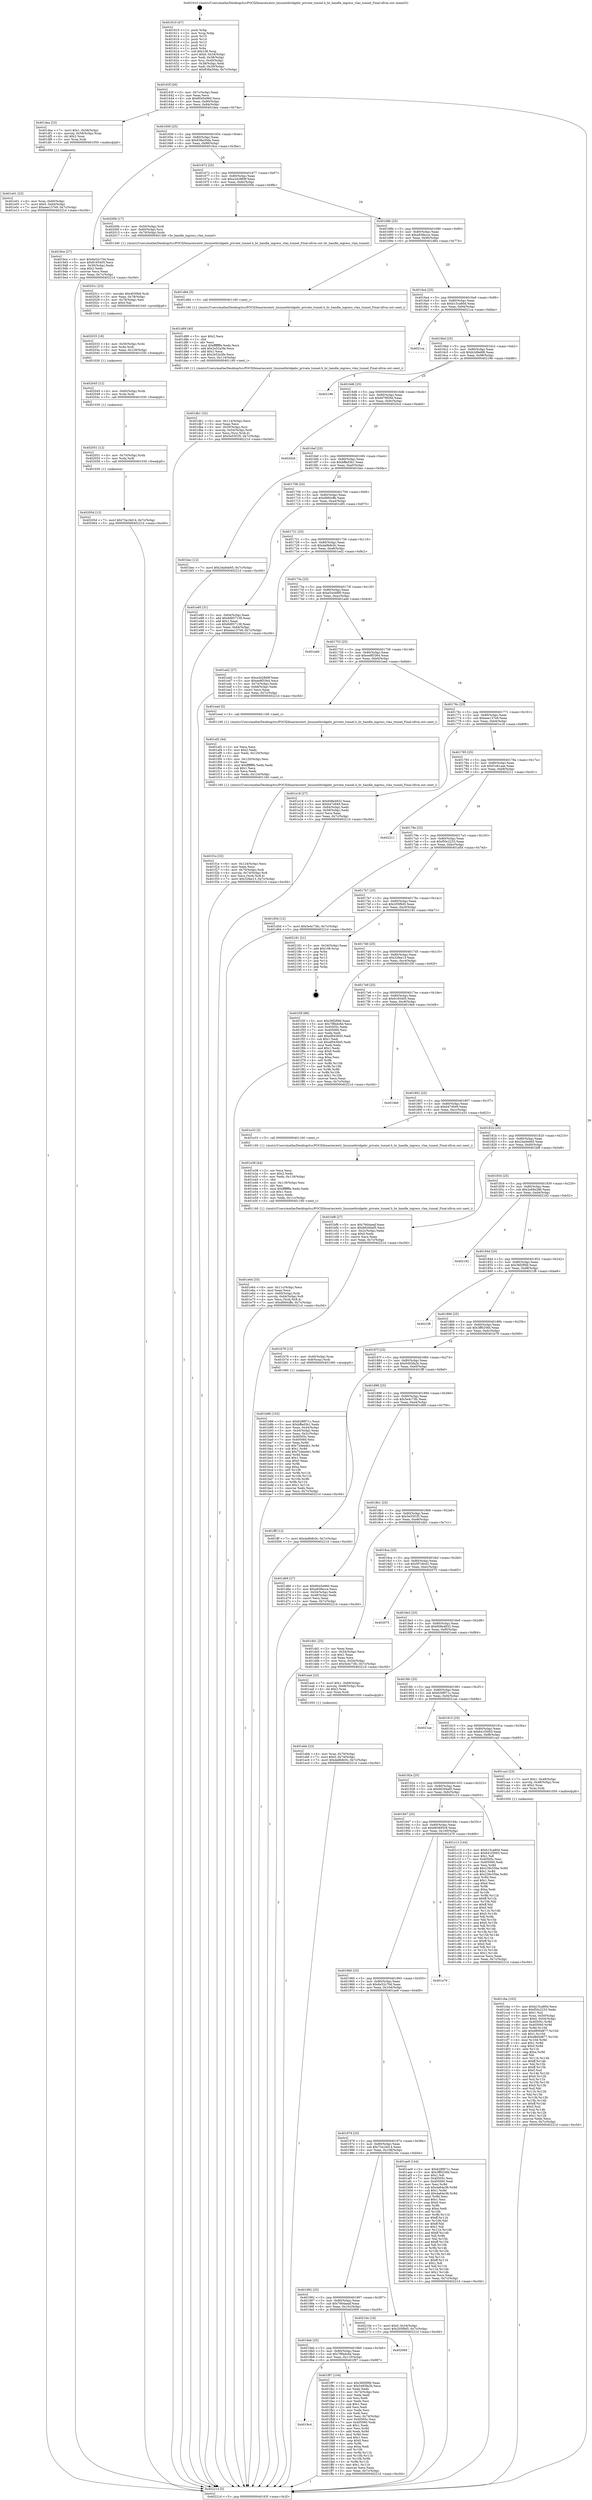 digraph "0x401610" {
  label = "0x401610 (/mnt/c/Users/mathe/Desktop/tcc/POCII/binaries/extr_linuxnetbridgebr_private_tunnel.h_br_handle_ingress_vlan_tunnel_Final-ollvm.out::main(0))"
  labelloc = "t"
  node[shape=record]

  Entry [label="",width=0.3,height=0.3,shape=circle,fillcolor=black,style=filled]
  "0x40163f" [label="{
     0x40163f [26]\l
     | [instrs]\l
     &nbsp;&nbsp;0x40163f \<+3\>: mov -0x7c(%rbp),%eax\l
     &nbsp;&nbsp;0x401642 \<+2\>: mov %eax,%ecx\l
     &nbsp;&nbsp;0x401644 \<+6\>: sub $0x8045e960,%ecx\l
     &nbsp;&nbsp;0x40164a \<+3\>: mov %eax,-0x80(%rbp)\l
     &nbsp;&nbsp;0x40164d \<+6\>: mov %ecx,-0x84(%rbp)\l
     &nbsp;&nbsp;0x401653 \<+6\>: je 0000000000401dea \<main+0x7da\>\l
  }"]
  "0x401dea" [label="{
     0x401dea [23]\l
     | [instrs]\l
     &nbsp;&nbsp;0x401dea \<+7\>: movl $0x1,-0x58(%rbp)\l
     &nbsp;&nbsp;0x401df1 \<+4\>: movslq -0x58(%rbp),%rax\l
     &nbsp;&nbsp;0x401df5 \<+4\>: shl $0x2,%rax\l
     &nbsp;&nbsp;0x401df9 \<+3\>: mov %rax,%rdi\l
     &nbsp;&nbsp;0x401dfc \<+5\>: call 0000000000401050 \<malloc@plt\>\l
     | [calls]\l
     &nbsp;&nbsp;0x401050 \{1\} (unknown)\l
  }"]
  "0x401659" [label="{
     0x401659 [25]\l
     | [instrs]\l
     &nbsp;&nbsp;0x401659 \<+5\>: jmp 000000000040165e \<main+0x4e\>\l
     &nbsp;&nbsp;0x40165e \<+3\>: mov -0x80(%rbp),%eax\l
     &nbsp;&nbsp;0x401661 \<+5\>: sub $0x838a30da,%eax\l
     &nbsp;&nbsp;0x401666 \<+6\>: mov %eax,-0x88(%rbp)\l
     &nbsp;&nbsp;0x40166c \<+6\>: je 00000000004019ce \<main+0x3be\>\l
  }"]
  Exit [label="",width=0.3,height=0.3,shape=circle,fillcolor=black,style=filled,peripheries=2]
  "0x4019ce" [label="{
     0x4019ce [27]\l
     | [instrs]\l
     &nbsp;&nbsp;0x4019ce \<+5\>: mov $0x6e52c70d,%eax\l
     &nbsp;&nbsp;0x4019d3 \<+5\>: mov $0x9165405,%ecx\l
     &nbsp;&nbsp;0x4019d8 \<+3\>: mov -0x30(%rbp),%edx\l
     &nbsp;&nbsp;0x4019db \<+3\>: cmp $0x2,%edx\l
     &nbsp;&nbsp;0x4019de \<+3\>: cmovne %ecx,%eax\l
     &nbsp;&nbsp;0x4019e1 \<+3\>: mov %eax,-0x7c(%rbp)\l
     &nbsp;&nbsp;0x4019e4 \<+5\>: jmp 000000000040221d \<main+0xc0d\>\l
  }"]
  "0x401672" [label="{
     0x401672 [25]\l
     | [instrs]\l
     &nbsp;&nbsp;0x401672 \<+5\>: jmp 0000000000401677 \<main+0x67\>\l
     &nbsp;&nbsp;0x401677 \<+3\>: mov -0x80(%rbp),%eax\l
     &nbsp;&nbsp;0x40167a \<+5\>: sub $0xa342869f,%eax\l
     &nbsp;&nbsp;0x40167f \<+6\>: mov %eax,-0x8c(%rbp)\l
     &nbsp;&nbsp;0x401685 \<+6\>: je 000000000040200b \<main+0x9fb\>\l
  }"]
  "0x40221d" [label="{
     0x40221d [5]\l
     | [instrs]\l
     &nbsp;&nbsp;0x40221d \<+5\>: jmp 000000000040163f \<main+0x2f\>\l
  }"]
  "0x401610" [label="{
     0x401610 [47]\l
     | [instrs]\l
     &nbsp;&nbsp;0x401610 \<+1\>: push %rbp\l
     &nbsp;&nbsp;0x401611 \<+3\>: mov %rsp,%rbp\l
     &nbsp;&nbsp;0x401614 \<+2\>: push %r15\l
     &nbsp;&nbsp;0x401616 \<+2\>: push %r14\l
     &nbsp;&nbsp;0x401618 \<+2\>: push %r13\l
     &nbsp;&nbsp;0x40161a \<+2\>: push %r12\l
     &nbsp;&nbsp;0x40161c \<+1\>: push %rbx\l
     &nbsp;&nbsp;0x40161d \<+7\>: sub $0x108,%rsp\l
     &nbsp;&nbsp;0x401624 \<+7\>: movl $0x0,-0x34(%rbp)\l
     &nbsp;&nbsp;0x40162b \<+3\>: mov %edi,-0x38(%rbp)\l
     &nbsp;&nbsp;0x40162e \<+4\>: mov %rsi,-0x40(%rbp)\l
     &nbsp;&nbsp;0x401632 \<+3\>: mov -0x38(%rbp),%edi\l
     &nbsp;&nbsp;0x401635 \<+3\>: mov %edi,-0x30(%rbp)\l
     &nbsp;&nbsp;0x401638 \<+7\>: movl $0x838a30da,-0x7c(%rbp)\l
  }"]
  "0x40205d" [label="{
     0x40205d [12]\l
     | [instrs]\l
     &nbsp;&nbsp;0x40205d \<+7\>: movl $0x73a16d14,-0x7c(%rbp)\l
     &nbsp;&nbsp;0x402064 \<+5\>: jmp 000000000040221d \<main+0xc0d\>\l
  }"]
  "0x40200b" [label="{
     0x40200b [17]\l
     | [instrs]\l
     &nbsp;&nbsp;0x40200b \<+4\>: mov -0x50(%rbp),%rdi\l
     &nbsp;&nbsp;0x40200f \<+4\>: mov -0x60(%rbp),%rsi\l
     &nbsp;&nbsp;0x402013 \<+4\>: mov -0x70(%rbp),%rdx\l
     &nbsp;&nbsp;0x402017 \<+5\>: call 00000000004013d0 \<br_handle_ingress_vlan_tunnel\>\l
     | [calls]\l
     &nbsp;&nbsp;0x4013d0 \{1\} (/mnt/c/Users/mathe/Desktop/tcc/POCII/binaries/extr_linuxnetbridgebr_private_tunnel.h_br_handle_ingress_vlan_tunnel_Final-ollvm.out::br_handle_ingress_vlan_tunnel)\l
  }"]
  "0x40168b" [label="{
     0x40168b [25]\l
     | [instrs]\l
     &nbsp;&nbsp;0x40168b \<+5\>: jmp 0000000000401690 \<main+0x80\>\l
     &nbsp;&nbsp;0x401690 \<+3\>: mov -0x80(%rbp),%eax\l
     &nbsp;&nbsp;0x401693 \<+5\>: sub $0xa938ecce,%eax\l
     &nbsp;&nbsp;0x401698 \<+6\>: mov %eax,-0x90(%rbp)\l
     &nbsp;&nbsp;0x40169e \<+6\>: je 0000000000401d84 \<main+0x774\>\l
  }"]
  "0x402051" [label="{
     0x402051 [12]\l
     | [instrs]\l
     &nbsp;&nbsp;0x402051 \<+4\>: mov -0x70(%rbp),%rdx\l
     &nbsp;&nbsp;0x402055 \<+3\>: mov %rdx,%rdi\l
     &nbsp;&nbsp;0x402058 \<+5\>: call 0000000000401030 \<free@plt\>\l
     | [calls]\l
     &nbsp;&nbsp;0x401030 \{1\} (unknown)\l
  }"]
  "0x401d84" [label="{
     0x401d84 [5]\l
     | [instrs]\l
     &nbsp;&nbsp;0x401d84 \<+5\>: call 0000000000401160 \<next_i\>\l
     | [calls]\l
     &nbsp;&nbsp;0x401160 \{1\} (/mnt/c/Users/mathe/Desktop/tcc/POCII/binaries/extr_linuxnetbridgebr_private_tunnel.h_br_handle_ingress_vlan_tunnel_Final-ollvm.out::next_i)\l
  }"]
  "0x4016a4" [label="{
     0x4016a4 [25]\l
     | [instrs]\l
     &nbsp;&nbsp;0x4016a4 \<+5\>: jmp 00000000004016a9 \<main+0x99\>\l
     &nbsp;&nbsp;0x4016a9 \<+3\>: mov -0x80(%rbp),%eax\l
     &nbsp;&nbsp;0x4016ac \<+5\>: sub $0xb15ca80d,%eax\l
     &nbsp;&nbsp;0x4016b1 \<+6\>: mov %eax,-0x94(%rbp)\l
     &nbsp;&nbsp;0x4016b7 \<+6\>: je 00000000004021ca \<main+0xbba\>\l
  }"]
  "0x402045" [label="{
     0x402045 [12]\l
     | [instrs]\l
     &nbsp;&nbsp;0x402045 \<+4\>: mov -0x60(%rbp),%rdx\l
     &nbsp;&nbsp;0x402049 \<+3\>: mov %rdx,%rdi\l
     &nbsp;&nbsp;0x40204c \<+5\>: call 0000000000401030 \<free@plt\>\l
     | [calls]\l
     &nbsp;&nbsp;0x401030 \{1\} (unknown)\l
  }"]
  "0x4021ca" [label="{
     0x4021ca\l
  }", style=dashed]
  "0x4016bd" [label="{
     0x4016bd [25]\l
     | [instrs]\l
     &nbsp;&nbsp;0x4016bd \<+5\>: jmp 00000000004016c2 \<main+0xb2\>\l
     &nbsp;&nbsp;0x4016c2 \<+3\>: mov -0x80(%rbp),%eax\l
     &nbsp;&nbsp;0x4016c5 \<+5\>: sub $0xb2d9e6f6,%eax\l
     &nbsp;&nbsp;0x4016ca \<+6\>: mov %eax,-0x98(%rbp)\l
     &nbsp;&nbsp;0x4016d0 \<+6\>: je 0000000000402196 \<main+0xb86\>\l
  }"]
  "0x402033" [label="{
     0x402033 [18]\l
     | [instrs]\l
     &nbsp;&nbsp;0x402033 \<+4\>: mov -0x50(%rbp),%rdx\l
     &nbsp;&nbsp;0x402037 \<+3\>: mov %rdx,%rdi\l
     &nbsp;&nbsp;0x40203a \<+6\>: mov %eax,-0x128(%rbp)\l
     &nbsp;&nbsp;0x402040 \<+5\>: call 0000000000401030 \<free@plt\>\l
     | [calls]\l
     &nbsp;&nbsp;0x401030 \{1\} (unknown)\l
  }"]
  "0x402196" [label="{
     0x402196\l
  }", style=dashed]
  "0x4016d6" [label="{
     0x4016d6 [25]\l
     | [instrs]\l
     &nbsp;&nbsp;0x4016d6 \<+5\>: jmp 00000000004016db \<main+0xcb\>\l
     &nbsp;&nbsp;0x4016db \<+3\>: mov -0x80(%rbp),%eax\l
     &nbsp;&nbsp;0x4016de \<+5\>: sub $0xbf79f29d,%eax\l
     &nbsp;&nbsp;0x4016e3 \<+6\>: mov %eax,-0x9c(%rbp)\l
     &nbsp;&nbsp;0x4016e9 \<+6\>: je 00000000004020cd \<main+0xabd\>\l
  }"]
  "0x40201c" [label="{
     0x40201c [23]\l
     | [instrs]\l
     &nbsp;&nbsp;0x40201c \<+10\>: movabs $0x4030b6,%rdi\l
     &nbsp;&nbsp;0x402026 \<+3\>: mov %eax,-0x78(%rbp)\l
     &nbsp;&nbsp;0x402029 \<+3\>: mov -0x78(%rbp),%esi\l
     &nbsp;&nbsp;0x40202c \<+2\>: mov $0x0,%al\l
     &nbsp;&nbsp;0x40202e \<+5\>: call 0000000000401040 \<printf@plt\>\l
     | [calls]\l
     &nbsp;&nbsp;0x401040 \{1\} (unknown)\l
  }"]
  "0x4020cd" [label="{
     0x4020cd\l
  }", style=dashed]
  "0x4016ef" [label="{
     0x4016ef [25]\l
     | [instrs]\l
     &nbsp;&nbsp;0x4016ef \<+5\>: jmp 00000000004016f4 \<main+0xe4\>\l
     &nbsp;&nbsp;0x4016f4 \<+3\>: mov -0x80(%rbp),%eax\l
     &nbsp;&nbsp;0x4016f7 \<+5\>: sub $0xbffed3b1,%eax\l
     &nbsp;&nbsp;0x4016fc \<+6\>: mov %eax,-0xa0(%rbp)\l
     &nbsp;&nbsp;0x401702 \<+6\>: je 0000000000401bec \<main+0x5dc\>\l
  }"]
  "0x4019c4" [label="{
     0x4019c4\l
  }", style=dashed]
  "0x401bec" [label="{
     0x401bec [12]\l
     | [instrs]\l
     &nbsp;&nbsp;0x401bec \<+7\>: movl $0x24a0eb65,-0x7c(%rbp)\l
     &nbsp;&nbsp;0x401bf3 \<+5\>: jmp 000000000040221d \<main+0xc0d\>\l
  }"]
  "0x401708" [label="{
     0x401708 [25]\l
     | [instrs]\l
     &nbsp;&nbsp;0x401708 \<+5\>: jmp 000000000040170d \<main+0xfd\>\l
     &nbsp;&nbsp;0x40170d \<+3\>: mov -0x80(%rbp),%eax\l
     &nbsp;&nbsp;0x401710 \<+5\>: sub $0xd660cffe,%eax\l
     &nbsp;&nbsp;0x401715 \<+6\>: mov %eax,-0xa4(%rbp)\l
     &nbsp;&nbsp;0x40171b \<+6\>: je 0000000000401e85 \<main+0x875\>\l
  }"]
  "0x401f97" [label="{
     0x401f97 [104]\l
     | [instrs]\l
     &nbsp;&nbsp;0x401f97 \<+5\>: mov $0x36f2f0fd,%eax\l
     &nbsp;&nbsp;0x401f9c \<+5\>: mov $0x5493fa2b,%ecx\l
     &nbsp;&nbsp;0x401fa1 \<+2\>: xor %edx,%edx\l
     &nbsp;&nbsp;0x401fa3 \<+3\>: mov -0x74(%rbp),%esi\l
     &nbsp;&nbsp;0x401fa6 \<+2\>: mov %edx,%edi\l
     &nbsp;&nbsp;0x401fa8 \<+2\>: sub %esi,%edi\l
     &nbsp;&nbsp;0x401faa \<+2\>: mov %edx,%esi\l
     &nbsp;&nbsp;0x401fac \<+3\>: sub $0x1,%esi\l
     &nbsp;&nbsp;0x401faf \<+2\>: add %esi,%edi\l
     &nbsp;&nbsp;0x401fb1 \<+2\>: mov %edx,%esi\l
     &nbsp;&nbsp;0x401fb3 \<+2\>: sub %edi,%esi\l
     &nbsp;&nbsp;0x401fb5 \<+3\>: mov %esi,-0x74(%rbp)\l
     &nbsp;&nbsp;0x401fb8 \<+7\>: mov 0x40505c,%esi\l
     &nbsp;&nbsp;0x401fbf \<+7\>: mov 0x405060,%edi\l
     &nbsp;&nbsp;0x401fc6 \<+3\>: sub $0x1,%edx\l
     &nbsp;&nbsp;0x401fc9 \<+3\>: mov %esi,%r8d\l
     &nbsp;&nbsp;0x401fcc \<+3\>: add %edx,%r8d\l
     &nbsp;&nbsp;0x401fcf \<+4\>: imul %r8d,%esi\l
     &nbsp;&nbsp;0x401fd3 \<+3\>: and $0x1,%esi\l
     &nbsp;&nbsp;0x401fd6 \<+3\>: cmp $0x0,%esi\l
     &nbsp;&nbsp;0x401fd9 \<+4\>: sete %r9b\l
     &nbsp;&nbsp;0x401fdd \<+3\>: cmp $0xa,%edi\l
     &nbsp;&nbsp;0x401fe0 \<+4\>: setl %r10b\l
     &nbsp;&nbsp;0x401fe4 \<+3\>: mov %r9b,%r11b\l
     &nbsp;&nbsp;0x401fe7 \<+3\>: and %r10b,%r11b\l
     &nbsp;&nbsp;0x401fea \<+3\>: xor %r10b,%r9b\l
     &nbsp;&nbsp;0x401fed \<+3\>: or %r9b,%r11b\l
     &nbsp;&nbsp;0x401ff0 \<+4\>: test $0x1,%r11b\l
     &nbsp;&nbsp;0x401ff4 \<+3\>: cmovne %ecx,%eax\l
     &nbsp;&nbsp;0x401ff7 \<+3\>: mov %eax,-0x7c(%rbp)\l
     &nbsp;&nbsp;0x401ffa \<+5\>: jmp 000000000040221d \<main+0xc0d\>\l
  }"]
  "0x401e85" [label="{
     0x401e85 [31]\l
     | [instrs]\l
     &nbsp;&nbsp;0x401e85 \<+3\>: mov -0x64(%rbp),%eax\l
     &nbsp;&nbsp;0x401e88 \<+5\>: add $0x9d957139,%eax\l
     &nbsp;&nbsp;0x401e8d \<+3\>: add $0x1,%eax\l
     &nbsp;&nbsp;0x401e90 \<+5\>: sub $0x9d957139,%eax\l
     &nbsp;&nbsp;0x401e95 \<+3\>: mov %eax,-0x64(%rbp)\l
     &nbsp;&nbsp;0x401e98 \<+7\>: movl $0xeee137e9,-0x7c(%rbp)\l
     &nbsp;&nbsp;0x401e9f \<+5\>: jmp 000000000040221d \<main+0xc0d\>\l
  }"]
  "0x401721" [label="{
     0x401721 [25]\l
     | [instrs]\l
     &nbsp;&nbsp;0x401721 \<+5\>: jmp 0000000000401726 \<main+0x116\>\l
     &nbsp;&nbsp;0x401726 \<+3\>: mov -0x80(%rbp),%eax\l
     &nbsp;&nbsp;0x401729 \<+5\>: sub $0xda9b8c0c,%eax\l
     &nbsp;&nbsp;0x40172e \<+6\>: mov %eax,-0xa8(%rbp)\l
     &nbsp;&nbsp;0x401734 \<+6\>: je 0000000000401ed2 \<main+0x8c2\>\l
  }"]
  "0x4019ab" [label="{
     0x4019ab [25]\l
     | [instrs]\l
     &nbsp;&nbsp;0x4019ab \<+5\>: jmp 00000000004019b0 \<main+0x3a0\>\l
     &nbsp;&nbsp;0x4019b0 \<+3\>: mov -0x80(%rbp),%eax\l
     &nbsp;&nbsp;0x4019b3 \<+5\>: sub $0x7f8bdc6d,%eax\l
     &nbsp;&nbsp;0x4019b8 \<+6\>: mov %eax,-0x110(%rbp)\l
     &nbsp;&nbsp;0x4019be \<+6\>: je 0000000000401f97 \<main+0x987\>\l
  }"]
  "0x401ed2" [label="{
     0x401ed2 [27]\l
     | [instrs]\l
     &nbsp;&nbsp;0x401ed2 \<+5\>: mov $0xa342869f,%eax\l
     &nbsp;&nbsp;0x401ed7 \<+5\>: mov $0xee8f3364,%ecx\l
     &nbsp;&nbsp;0x401edc \<+3\>: mov -0x74(%rbp),%edx\l
     &nbsp;&nbsp;0x401edf \<+3\>: cmp -0x68(%rbp),%edx\l
     &nbsp;&nbsp;0x401ee2 \<+3\>: cmovl %ecx,%eax\l
     &nbsp;&nbsp;0x401ee5 \<+3\>: mov %eax,-0x7c(%rbp)\l
     &nbsp;&nbsp;0x401ee8 \<+5\>: jmp 000000000040221d \<main+0xc0d\>\l
  }"]
  "0x40173a" [label="{
     0x40173a [25]\l
     | [instrs]\l
     &nbsp;&nbsp;0x40173a \<+5\>: jmp 000000000040173f \<main+0x12f\>\l
     &nbsp;&nbsp;0x40173f \<+3\>: mov -0x80(%rbp),%eax\l
     &nbsp;&nbsp;0x401742 \<+5\>: sub $0xe54448f0,%eax\l
     &nbsp;&nbsp;0x401747 \<+6\>: mov %eax,-0xac(%rbp)\l
     &nbsp;&nbsp;0x40174d \<+6\>: je 0000000000401add \<main+0x4cd\>\l
  }"]
  "0x402069" [label="{
     0x402069\l
  }", style=dashed]
  "0x401add" [label="{
     0x401add\l
  }", style=dashed]
  "0x401753" [label="{
     0x401753 [25]\l
     | [instrs]\l
     &nbsp;&nbsp;0x401753 \<+5\>: jmp 0000000000401758 \<main+0x148\>\l
     &nbsp;&nbsp;0x401758 \<+3\>: mov -0x80(%rbp),%eax\l
     &nbsp;&nbsp;0x40175b \<+5\>: sub $0xee8f3364,%eax\l
     &nbsp;&nbsp;0x401760 \<+6\>: mov %eax,-0xb0(%rbp)\l
     &nbsp;&nbsp;0x401766 \<+6\>: je 0000000000401eed \<main+0x8dd\>\l
  }"]
  "0x401992" [label="{
     0x401992 [25]\l
     | [instrs]\l
     &nbsp;&nbsp;0x401992 \<+5\>: jmp 0000000000401997 \<main+0x387\>\l
     &nbsp;&nbsp;0x401997 \<+3\>: mov -0x80(%rbp),%eax\l
     &nbsp;&nbsp;0x40199a \<+5\>: sub $0x7664aeaf,%eax\l
     &nbsp;&nbsp;0x40199f \<+6\>: mov %eax,-0x10c(%rbp)\l
     &nbsp;&nbsp;0x4019a5 \<+6\>: je 0000000000402069 \<main+0xa59\>\l
  }"]
  "0x401eed" [label="{
     0x401eed [5]\l
     | [instrs]\l
     &nbsp;&nbsp;0x401eed \<+5\>: call 0000000000401160 \<next_i\>\l
     | [calls]\l
     &nbsp;&nbsp;0x401160 \{1\} (/mnt/c/Users/mathe/Desktop/tcc/POCII/binaries/extr_linuxnetbridgebr_private_tunnel.h_br_handle_ingress_vlan_tunnel_Final-ollvm.out::next_i)\l
  }"]
  "0x40176c" [label="{
     0x40176c [25]\l
     | [instrs]\l
     &nbsp;&nbsp;0x40176c \<+5\>: jmp 0000000000401771 \<main+0x161\>\l
     &nbsp;&nbsp;0x401771 \<+3\>: mov -0x80(%rbp),%eax\l
     &nbsp;&nbsp;0x401774 \<+5\>: sub $0xeee137e9,%eax\l
     &nbsp;&nbsp;0x401779 \<+6\>: mov %eax,-0xb4(%rbp)\l
     &nbsp;&nbsp;0x40177f \<+6\>: je 0000000000401e18 \<main+0x808\>\l
  }"]
  "0x40216e" [label="{
     0x40216e [19]\l
     | [instrs]\l
     &nbsp;&nbsp;0x40216e \<+7\>: movl $0x0,-0x34(%rbp)\l
     &nbsp;&nbsp;0x402175 \<+7\>: movl $0x205f9d5,-0x7c(%rbp)\l
     &nbsp;&nbsp;0x40217c \<+5\>: jmp 000000000040221d \<main+0xc0d\>\l
  }"]
  "0x401e18" [label="{
     0x401e18 [27]\l
     | [instrs]\l
     &nbsp;&nbsp;0x401e18 \<+5\>: mov $0x608e4832,%eax\l
     &nbsp;&nbsp;0x401e1d \<+5\>: mov $0xb474949,%ecx\l
     &nbsp;&nbsp;0x401e22 \<+3\>: mov -0x64(%rbp),%edx\l
     &nbsp;&nbsp;0x401e25 \<+3\>: cmp -0x58(%rbp),%edx\l
     &nbsp;&nbsp;0x401e28 \<+3\>: cmovl %ecx,%eax\l
     &nbsp;&nbsp;0x401e2b \<+3\>: mov %eax,-0x7c(%rbp)\l
     &nbsp;&nbsp;0x401e2e \<+5\>: jmp 000000000040221d \<main+0xc0d\>\l
  }"]
  "0x401785" [label="{
     0x401785 [25]\l
     | [instrs]\l
     &nbsp;&nbsp;0x401785 \<+5\>: jmp 000000000040178a \<main+0x17a\>\l
     &nbsp;&nbsp;0x40178a \<+3\>: mov -0x80(%rbp),%eax\l
     &nbsp;&nbsp;0x40178d \<+5\>: sub $0xf1e61aae,%eax\l
     &nbsp;&nbsp;0x401792 \<+6\>: mov %eax,-0xb8(%rbp)\l
     &nbsp;&nbsp;0x401798 \<+6\>: je 0000000000402211 \<main+0xc01\>\l
  }"]
  "0x401f1e" [label="{
     0x401f1e [33]\l
     | [instrs]\l
     &nbsp;&nbsp;0x401f1e \<+6\>: mov -0x124(%rbp),%ecx\l
     &nbsp;&nbsp;0x401f24 \<+3\>: imul %eax,%ecx\l
     &nbsp;&nbsp;0x401f27 \<+4\>: mov -0x70(%rbp),%rdi\l
     &nbsp;&nbsp;0x401f2b \<+4\>: movslq -0x74(%rbp),%r8\l
     &nbsp;&nbsp;0x401f2f \<+4\>: mov %ecx,(%rdi,%r8,4)\l
     &nbsp;&nbsp;0x401f33 \<+7\>: movl $0x32fee13,-0x7c(%rbp)\l
     &nbsp;&nbsp;0x401f3a \<+5\>: jmp 000000000040221d \<main+0xc0d\>\l
  }"]
  "0x402211" [label="{
     0x402211\l
  }", style=dashed]
  "0x40179e" [label="{
     0x40179e [25]\l
     | [instrs]\l
     &nbsp;&nbsp;0x40179e \<+5\>: jmp 00000000004017a3 \<main+0x193\>\l
     &nbsp;&nbsp;0x4017a3 \<+3\>: mov -0x80(%rbp),%eax\l
     &nbsp;&nbsp;0x4017a6 \<+5\>: sub $0xf50c2233,%eax\l
     &nbsp;&nbsp;0x4017ab \<+6\>: mov %eax,-0xbc(%rbp)\l
     &nbsp;&nbsp;0x4017b1 \<+6\>: je 0000000000401d5d \<main+0x74d\>\l
  }"]
  "0x401ef2" [label="{
     0x401ef2 [44]\l
     | [instrs]\l
     &nbsp;&nbsp;0x401ef2 \<+2\>: xor %ecx,%ecx\l
     &nbsp;&nbsp;0x401ef4 \<+5\>: mov $0x2,%edx\l
     &nbsp;&nbsp;0x401ef9 \<+6\>: mov %edx,-0x120(%rbp)\l
     &nbsp;&nbsp;0x401eff \<+1\>: cltd\l
     &nbsp;&nbsp;0x401f00 \<+6\>: mov -0x120(%rbp),%esi\l
     &nbsp;&nbsp;0x401f06 \<+2\>: idiv %esi\l
     &nbsp;&nbsp;0x401f08 \<+6\>: imul $0xfffffffe,%edx,%edx\l
     &nbsp;&nbsp;0x401f0e \<+3\>: sub $0x1,%ecx\l
     &nbsp;&nbsp;0x401f11 \<+2\>: sub %ecx,%edx\l
     &nbsp;&nbsp;0x401f13 \<+6\>: mov %edx,-0x124(%rbp)\l
     &nbsp;&nbsp;0x401f19 \<+5\>: call 0000000000401160 \<next_i\>\l
     | [calls]\l
     &nbsp;&nbsp;0x401160 \{1\} (/mnt/c/Users/mathe/Desktop/tcc/POCII/binaries/extr_linuxnetbridgebr_private_tunnel.h_br_handle_ingress_vlan_tunnel_Final-ollvm.out::next_i)\l
  }"]
  "0x401d5d" [label="{
     0x401d5d [12]\l
     | [instrs]\l
     &nbsp;&nbsp;0x401d5d \<+7\>: movl $0x5e4c73fc,-0x7c(%rbp)\l
     &nbsp;&nbsp;0x401d64 \<+5\>: jmp 000000000040221d \<main+0xc0d\>\l
  }"]
  "0x4017b7" [label="{
     0x4017b7 [25]\l
     | [instrs]\l
     &nbsp;&nbsp;0x4017b7 \<+5\>: jmp 00000000004017bc \<main+0x1ac\>\l
     &nbsp;&nbsp;0x4017bc \<+3\>: mov -0x80(%rbp),%eax\l
     &nbsp;&nbsp;0x4017bf \<+5\>: sub $0x205f9d5,%eax\l
     &nbsp;&nbsp;0x4017c4 \<+6\>: mov %eax,-0xc0(%rbp)\l
     &nbsp;&nbsp;0x4017ca \<+6\>: je 0000000000402181 \<main+0xb71\>\l
  }"]
  "0x401ebb" [label="{
     0x401ebb [23]\l
     | [instrs]\l
     &nbsp;&nbsp;0x401ebb \<+4\>: mov %rax,-0x70(%rbp)\l
     &nbsp;&nbsp;0x401ebf \<+7\>: movl $0x0,-0x74(%rbp)\l
     &nbsp;&nbsp;0x401ec6 \<+7\>: movl $0xda9b8c0c,-0x7c(%rbp)\l
     &nbsp;&nbsp;0x401ecd \<+5\>: jmp 000000000040221d \<main+0xc0d\>\l
  }"]
  "0x402181" [label="{
     0x402181 [21]\l
     | [instrs]\l
     &nbsp;&nbsp;0x402181 \<+3\>: mov -0x34(%rbp),%eax\l
     &nbsp;&nbsp;0x402184 \<+7\>: add $0x108,%rsp\l
     &nbsp;&nbsp;0x40218b \<+1\>: pop %rbx\l
     &nbsp;&nbsp;0x40218c \<+2\>: pop %r12\l
     &nbsp;&nbsp;0x40218e \<+2\>: pop %r13\l
     &nbsp;&nbsp;0x402190 \<+2\>: pop %r14\l
     &nbsp;&nbsp;0x402192 \<+2\>: pop %r15\l
     &nbsp;&nbsp;0x402194 \<+1\>: pop %rbp\l
     &nbsp;&nbsp;0x402195 \<+1\>: ret\l
  }"]
  "0x4017d0" [label="{
     0x4017d0 [25]\l
     | [instrs]\l
     &nbsp;&nbsp;0x4017d0 \<+5\>: jmp 00000000004017d5 \<main+0x1c5\>\l
     &nbsp;&nbsp;0x4017d5 \<+3\>: mov -0x80(%rbp),%eax\l
     &nbsp;&nbsp;0x4017d8 \<+5\>: sub $0x32fee13,%eax\l
     &nbsp;&nbsp;0x4017dd \<+6\>: mov %eax,-0xc4(%rbp)\l
     &nbsp;&nbsp;0x4017e3 \<+6\>: je 0000000000401f3f \<main+0x92f\>\l
  }"]
  "0x401e64" [label="{
     0x401e64 [33]\l
     | [instrs]\l
     &nbsp;&nbsp;0x401e64 \<+6\>: mov -0x11c(%rbp),%ecx\l
     &nbsp;&nbsp;0x401e6a \<+3\>: imul %eax,%ecx\l
     &nbsp;&nbsp;0x401e6d \<+4\>: mov -0x60(%rbp),%rdi\l
     &nbsp;&nbsp;0x401e71 \<+4\>: movslq -0x64(%rbp),%r8\l
     &nbsp;&nbsp;0x401e75 \<+4\>: mov %ecx,(%rdi,%r8,4)\l
     &nbsp;&nbsp;0x401e79 \<+7\>: movl $0xd660cffe,-0x7c(%rbp)\l
     &nbsp;&nbsp;0x401e80 \<+5\>: jmp 000000000040221d \<main+0xc0d\>\l
  }"]
  "0x401f3f" [label="{
     0x401f3f [88]\l
     | [instrs]\l
     &nbsp;&nbsp;0x401f3f \<+5\>: mov $0x36f2f0fd,%eax\l
     &nbsp;&nbsp;0x401f44 \<+5\>: mov $0x7f8bdc6d,%ecx\l
     &nbsp;&nbsp;0x401f49 \<+7\>: mov 0x40505c,%edx\l
     &nbsp;&nbsp;0x401f50 \<+7\>: mov 0x405060,%esi\l
     &nbsp;&nbsp;0x401f57 \<+2\>: mov %edx,%edi\l
     &nbsp;&nbsp;0x401f59 \<+6\>: add $0xef043845,%edi\l
     &nbsp;&nbsp;0x401f5f \<+3\>: sub $0x1,%edi\l
     &nbsp;&nbsp;0x401f62 \<+6\>: sub $0xef043845,%edi\l
     &nbsp;&nbsp;0x401f68 \<+3\>: imul %edi,%edx\l
     &nbsp;&nbsp;0x401f6b \<+3\>: and $0x1,%edx\l
     &nbsp;&nbsp;0x401f6e \<+3\>: cmp $0x0,%edx\l
     &nbsp;&nbsp;0x401f71 \<+4\>: sete %r8b\l
     &nbsp;&nbsp;0x401f75 \<+3\>: cmp $0xa,%esi\l
     &nbsp;&nbsp;0x401f78 \<+4\>: setl %r9b\l
     &nbsp;&nbsp;0x401f7c \<+3\>: mov %r8b,%r10b\l
     &nbsp;&nbsp;0x401f7f \<+3\>: and %r9b,%r10b\l
     &nbsp;&nbsp;0x401f82 \<+3\>: xor %r9b,%r8b\l
     &nbsp;&nbsp;0x401f85 \<+3\>: or %r8b,%r10b\l
     &nbsp;&nbsp;0x401f88 \<+4\>: test $0x1,%r10b\l
     &nbsp;&nbsp;0x401f8c \<+3\>: cmovne %ecx,%eax\l
     &nbsp;&nbsp;0x401f8f \<+3\>: mov %eax,-0x7c(%rbp)\l
     &nbsp;&nbsp;0x401f92 \<+5\>: jmp 000000000040221d \<main+0xc0d\>\l
  }"]
  "0x4017e9" [label="{
     0x4017e9 [25]\l
     | [instrs]\l
     &nbsp;&nbsp;0x4017e9 \<+5\>: jmp 00000000004017ee \<main+0x1de\>\l
     &nbsp;&nbsp;0x4017ee \<+3\>: mov -0x80(%rbp),%eax\l
     &nbsp;&nbsp;0x4017f1 \<+5\>: sub $0x9165405,%eax\l
     &nbsp;&nbsp;0x4017f6 \<+6\>: mov %eax,-0xc8(%rbp)\l
     &nbsp;&nbsp;0x4017fc \<+6\>: je 00000000004019e9 \<main+0x3d9\>\l
  }"]
  "0x401e38" [label="{
     0x401e38 [44]\l
     | [instrs]\l
     &nbsp;&nbsp;0x401e38 \<+2\>: xor %ecx,%ecx\l
     &nbsp;&nbsp;0x401e3a \<+5\>: mov $0x2,%edx\l
     &nbsp;&nbsp;0x401e3f \<+6\>: mov %edx,-0x118(%rbp)\l
     &nbsp;&nbsp;0x401e45 \<+1\>: cltd\l
     &nbsp;&nbsp;0x401e46 \<+6\>: mov -0x118(%rbp),%esi\l
     &nbsp;&nbsp;0x401e4c \<+2\>: idiv %esi\l
     &nbsp;&nbsp;0x401e4e \<+6\>: imul $0xfffffffe,%edx,%edx\l
     &nbsp;&nbsp;0x401e54 \<+3\>: sub $0x1,%ecx\l
     &nbsp;&nbsp;0x401e57 \<+2\>: sub %ecx,%edx\l
     &nbsp;&nbsp;0x401e59 \<+6\>: mov %edx,-0x11c(%rbp)\l
     &nbsp;&nbsp;0x401e5f \<+5\>: call 0000000000401160 \<next_i\>\l
     | [calls]\l
     &nbsp;&nbsp;0x401160 \{1\} (/mnt/c/Users/mathe/Desktop/tcc/POCII/binaries/extr_linuxnetbridgebr_private_tunnel.h_br_handle_ingress_vlan_tunnel_Final-ollvm.out::next_i)\l
  }"]
  "0x4019e9" [label="{
     0x4019e9\l
  }", style=dashed]
  "0x401802" [label="{
     0x401802 [25]\l
     | [instrs]\l
     &nbsp;&nbsp;0x401802 \<+5\>: jmp 0000000000401807 \<main+0x1f7\>\l
     &nbsp;&nbsp;0x401807 \<+3\>: mov -0x80(%rbp),%eax\l
     &nbsp;&nbsp;0x40180a \<+5\>: sub $0xb474949,%eax\l
     &nbsp;&nbsp;0x40180f \<+6\>: mov %eax,-0xcc(%rbp)\l
     &nbsp;&nbsp;0x401815 \<+6\>: je 0000000000401e33 \<main+0x823\>\l
  }"]
  "0x401e01" [label="{
     0x401e01 [23]\l
     | [instrs]\l
     &nbsp;&nbsp;0x401e01 \<+4\>: mov %rax,-0x60(%rbp)\l
     &nbsp;&nbsp;0x401e05 \<+7\>: movl $0x0,-0x64(%rbp)\l
     &nbsp;&nbsp;0x401e0c \<+7\>: movl $0xeee137e9,-0x7c(%rbp)\l
     &nbsp;&nbsp;0x401e13 \<+5\>: jmp 000000000040221d \<main+0xc0d\>\l
  }"]
  "0x401e33" [label="{
     0x401e33 [5]\l
     | [instrs]\l
     &nbsp;&nbsp;0x401e33 \<+5\>: call 0000000000401160 \<next_i\>\l
     | [calls]\l
     &nbsp;&nbsp;0x401160 \{1\} (/mnt/c/Users/mathe/Desktop/tcc/POCII/binaries/extr_linuxnetbridgebr_private_tunnel.h_br_handle_ingress_vlan_tunnel_Final-ollvm.out::next_i)\l
  }"]
  "0x40181b" [label="{
     0x40181b [25]\l
     | [instrs]\l
     &nbsp;&nbsp;0x40181b \<+5\>: jmp 0000000000401820 \<main+0x210\>\l
     &nbsp;&nbsp;0x401820 \<+3\>: mov -0x80(%rbp),%eax\l
     &nbsp;&nbsp;0x401823 \<+5\>: sub $0x24a0eb65,%eax\l
     &nbsp;&nbsp;0x401828 \<+6\>: mov %eax,-0xd0(%rbp)\l
     &nbsp;&nbsp;0x40182e \<+6\>: je 0000000000401bf8 \<main+0x5e8\>\l
  }"]
  "0x401db1" [label="{
     0x401db1 [32]\l
     | [instrs]\l
     &nbsp;&nbsp;0x401db1 \<+6\>: mov -0x114(%rbp),%ecx\l
     &nbsp;&nbsp;0x401db7 \<+3\>: imul %eax,%ecx\l
     &nbsp;&nbsp;0x401dba \<+4\>: mov -0x50(%rbp),%rsi\l
     &nbsp;&nbsp;0x401dbe \<+4\>: movslq -0x54(%rbp),%rdi\l
     &nbsp;&nbsp;0x401dc2 \<+3\>: mov %ecx,(%rsi,%rdi,4)\l
     &nbsp;&nbsp;0x401dc5 \<+7\>: movl $0x5e55f1f5,-0x7c(%rbp)\l
     &nbsp;&nbsp;0x401dcc \<+5\>: jmp 000000000040221d \<main+0xc0d\>\l
  }"]
  "0x401bf8" [label="{
     0x401bf8 [27]\l
     | [instrs]\l
     &nbsp;&nbsp;0x401bf8 \<+5\>: mov $0x7664aeaf,%eax\l
     &nbsp;&nbsp;0x401bfd \<+5\>: mov $0x66294af5,%ecx\l
     &nbsp;&nbsp;0x401c02 \<+3\>: mov -0x2c(%rbp),%edx\l
     &nbsp;&nbsp;0x401c05 \<+3\>: cmp $0x0,%edx\l
     &nbsp;&nbsp;0x401c08 \<+3\>: cmove %ecx,%eax\l
     &nbsp;&nbsp;0x401c0b \<+3\>: mov %eax,-0x7c(%rbp)\l
     &nbsp;&nbsp;0x401c0e \<+5\>: jmp 000000000040221d \<main+0xc0d\>\l
  }"]
  "0x401834" [label="{
     0x401834 [25]\l
     | [instrs]\l
     &nbsp;&nbsp;0x401834 \<+5\>: jmp 0000000000401839 \<main+0x229\>\l
     &nbsp;&nbsp;0x401839 \<+3\>: mov -0x80(%rbp),%eax\l
     &nbsp;&nbsp;0x40183c \<+5\>: sub $0x2e69a286,%eax\l
     &nbsp;&nbsp;0x401841 \<+6\>: mov %eax,-0xd4(%rbp)\l
     &nbsp;&nbsp;0x401847 \<+6\>: je 0000000000402162 \<main+0xb52\>\l
  }"]
  "0x401d89" [label="{
     0x401d89 [40]\l
     | [instrs]\l
     &nbsp;&nbsp;0x401d89 \<+5\>: mov $0x2,%ecx\l
     &nbsp;&nbsp;0x401d8e \<+1\>: cltd\l
     &nbsp;&nbsp;0x401d8f \<+2\>: idiv %ecx\l
     &nbsp;&nbsp;0x401d91 \<+6\>: imul $0xfffffffe,%edx,%ecx\l
     &nbsp;&nbsp;0x401d97 \<+6\>: add $0x2e52a3fe,%ecx\l
     &nbsp;&nbsp;0x401d9d \<+3\>: add $0x1,%ecx\l
     &nbsp;&nbsp;0x401da0 \<+6\>: sub $0x2e52a3fe,%ecx\l
     &nbsp;&nbsp;0x401da6 \<+6\>: mov %ecx,-0x114(%rbp)\l
     &nbsp;&nbsp;0x401dac \<+5\>: call 0000000000401160 \<next_i\>\l
     | [calls]\l
     &nbsp;&nbsp;0x401160 \{1\} (/mnt/c/Users/mathe/Desktop/tcc/POCII/binaries/extr_linuxnetbridgebr_private_tunnel.h_br_handle_ingress_vlan_tunnel_Final-ollvm.out::next_i)\l
  }"]
  "0x402162" [label="{
     0x402162\l
  }", style=dashed]
  "0x40184d" [label="{
     0x40184d [25]\l
     | [instrs]\l
     &nbsp;&nbsp;0x40184d \<+5\>: jmp 0000000000401852 \<main+0x242\>\l
     &nbsp;&nbsp;0x401852 \<+3\>: mov -0x80(%rbp),%eax\l
     &nbsp;&nbsp;0x401855 \<+5\>: sub $0x36f2f0fd,%eax\l
     &nbsp;&nbsp;0x40185a \<+6\>: mov %eax,-0xd8(%rbp)\l
     &nbsp;&nbsp;0x401860 \<+6\>: je 00000000004021f8 \<main+0xbe8\>\l
  }"]
  "0x401cba" [label="{
     0x401cba [163]\l
     | [instrs]\l
     &nbsp;&nbsp;0x401cba \<+5\>: mov $0xb15ca80d,%ecx\l
     &nbsp;&nbsp;0x401cbf \<+5\>: mov $0xf50c2233,%edx\l
     &nbsp;&nbsp;0x401cc4 \<+3\>: mov $0x1,%sil\l
     &nbsp;&nbsp;0x401cc7 \<+4\>: mov %rax,-0x50(%rbp)\l
     &nbsp;&nbsp;0x401ccb \<+7\>: movl $0x0,-0x54(%rbp)\l
     &nbsp;&nbsp;0x401cd2 \<+8\>: mov 0x40505c,%r8d\l
     &nbsp;&nbsp;0x401cda \<+8\>: mov 0x405060,%r9d\l
     &nbsp;&nbsp;0x401ce2 \<+3\>: mov %r8d,%r10d\l
     &nbsp;&nbsp;0x401ce5 \<+7\>: add $0xd800d877,%r10d\l
     &nbsp;&nbsp;0x401cec \<+4\>: sub $0x1,%r10d\l
     &nbsp;&nbsp;0x401cf0 \<+7\>: sub $0xd800d877,%r10d\l
     &nbsp;&nbsp;0x401cf7 \<+4\>: imul %r10d,%r8d\l
     &nbsp;&nbsp;0x401cfb \<+4\>: and $0x1,%r8d\l
     &nbsp;&nbsp;0x401cff \<+4\>: cmp $0x0,%r8d\l
     &nbsp;&nbsp;0x401d03 \<+4\>: sete %r11b\l
     &nbsp;&nbsp;0x401d07 \<+4\>: cmp $0xa,%r9d\l
     &nbsp;&nbsp;0x401d0b \<+3\>: setl %bl\l
     &nbsp;&nbsp;0x401d0e \<+3\>: mov %r11b,%r14b\l
     &nbsp;&nbsp;0x401d11 \<+4\>: xor $0xff,%r14b\l
     &nbsp;&nbsp;0x401d15 \<+3\>: mov %bl,%r15b\l
     &nbsp;&nbsp;0x401d18 \<+4\>: xor $0xff,%r15b\l
     &nbsp;&nbsp;0x401d1c \<+4\>: xor $0x0,%sil\l
     &nbsp;&nbsp;0x401d20 \<+3\>: mov %r14b,%r12b\l
     &nbsp;&nbsp;0x401d23 \<+4\>: and $0x0,%r12b\l
     &nbsp;&nbsp;0x401d27 \<+3\>: and %sil,%r11b\l
     &nbsp;&nbsp;0x401d2a \<+3\>: mov %r15b,%r13b\l
     &nbsp;&nbsp;0x401d2d \<+4\>: and $0x0,%r13b\l
     &nbsp;&nbsp;0x401d31 \<+3\>: and %sil,%bl\l
     &nbsp;&nbsp;0x401d34 \<+3\>: or %r11b,%r12b\l
     &nbsp;&nbsp;0x401d37 \<+3\>: or %bl,%r13b\l
     &nbsp;&nbsp;0x401d3a \<+3\>: xor %r13b,%r12b\l
     &nbsp;&nbsp;0x401d3d \<+3\>: or %r15b,%r14b\l
     &nbsp;&nbsp;0x401d40 \<+4\>: xor $0xff,%r14b\l
     &nbsp;&nbsp;0x401d44 \<+4\>: or $0x0,%sil\l
     &nbsp;&nbsp;0x401d48 \<+3\>: and %sil,%r14b\l
     &nbsp;&nbsp;0x401d4b \<+3\>: or %r14b,%r12b\l
     &nbsp;&nbsp;0x401d4e \<+4\>: test $0x1,%r12b\l
     &nbsp;&nbsp;0x401d52 \<+3\>: cmovne %edx,%ecx\l
     &nbsp;&nbsp;0x401d55 \<+3\>: mov %ecx,-0x7c(%rbp)\l
     &nbsp;&nbsp;0x401d58 \<+5\>: jmp 000000000040221d \<main+0xc0d\>\l
  }"]
  "0x4021f8" [label="{
     0x4021f8\l
  }", style=dashed]
  "0x401866" [label="{
     0x401866 [25]\l
     | [instrs]\l
     &nbsp;&nbsp;0x401866 \<+5\>: jmp 000000000040186b \<main+0x25b\>\l
     &nbsp;&nbsp;0x40186b \<+3\>: mov -0x80(%rbp),%eax\l
     &nbsp;&nbsp;0x40186e \<+5\>: sub $0x3ff0256b,%eax\l
     &nbsp;&nbsp;0x401873 \<+6\>: mov %eax,-0xdc(%rbp)\l
     &nbsp;&nbsp;0x401879 \<+6\>: je 0000000000401b79 \<main+0x569\>\l
  }"]
  "0x401b86" [label="{
     0x401b86 [102]\l
     | [instrs]\l
     &nbsp;&nbsp;0x401b86 \<+5\>: mov $0x628f971c,%ecx\l
     &nbsp;&nbsp;0x401b8b \<+5\>: mov $0xbffed3b1,%edx\l
     &nbsp;&nbsp;0x401b90 \<+3\>: mov %eax,-0x44(%rbp)\l
     &nbsp;&nbsp;0x401b93 \<+3\>: mov -0x44(%rbp),%eax\l
     &nbsp;&nbsp;0x401b96 \<+3\>: mov %eax,-0x2c(%rbp)\l
     &nbsp;&nbsp;0x401b99 \<+7\>: mov 0x40505c,%eax\l
     &nbsp;&nbsp;0x401ba0 \<+7\>: mov 0x405060,%esi\l
     &nbsp;&nbsp;0x401ba7 \<+3\>: mov %eax,%r8d\l
     &nbsp;&nbsp;0x401baa \<+7\>: sub $0x72deede1,%r8d\l
     &nbsp;&nbsp;0x401bb1 \<+4\>: sub $0x1,%r8d\l
     &nbsp;&nbsp;0x401bb5 \<+7\>: add $0x72deede1,%r8d\l
     &nbsp;&nbsp;0x401bbc \<+4\>: imul %r8d,%eax\l
     &nbsp;&nbsp;0x401bc0 \<+3\>: and $0x1,%eax\l
     &nbsp;&nbsp;0x401bc3 \<+3\>: cmp $0x0,%eax\l
     &nbsp;&nbsp;0x401bc6 \<+4\>: sete %r9b\l
     &nbsp;&nbsp;0x401bca \<+3\>: cmp $0xa,%esi\l
     &nbsp;&nbsp;0x401bcd \<+4\>: setl %r10b\l
     &nbsp;&nbsp;0x401bd1 \<+3\>: mov %r9b,%r11b\l
     &nbsp;&nbsp;0x401bd4 \<+3\>: and %r10b,%r11b\l
     &nbsp;&nbsp;0x401bd7 \<+3\>: xor %r10b,%r9b\l
     &nbsp;&nbsp;0x401bda \<+3\>: or %r9b,%r11b\l
     &nbsp;&nbsp;0x401bdd \<+4\>: test $0x1,%r11b\l
     &nbsp;&nbsp;0x401be1 \<+3\>: cmovne %edx,%ecx\l
     &nbsp;&nbsp;0x401be4 \<+3\>: mov %ecx,-0x7c(%rbp)\l
     &nbsp;&nbsp;0x401be7 \<+5\>: jmp 000000000040221d \<main+0xc0d\>\l
  }"]
  "0x401b79" [label="{
     0x401b79 [13]\l
     | [instrs]\l
     &nbsp;&nbsp;0x401b79 \<+4\>: mov -0x40(%rbp),%rax\l
     &nbsp;&nbsp;0x401b7d \<+4\>: mov 0x8(%rax),%rdi\l
     &nbsp;&nbsp;0x401b81 \<+5\>: call 0000000000401060 \<atoi@plt\>\l
     | [calls]\l
     &nbsp;&nbsp;0x401060 \{1\} (unknown)\l
  }"]
  "0x40187f" [label="{
     0x40187f [25]\l
     | [instrs]\l
     &nbsp;&nbsp;0x40187f \<+5\>: jmp 0000000000401884 \<main+0x274\>\l
     &nbsp;&nbsp;0x401884 \<+3\>: mov -0x80(%rbp),%eax\l
     &nbsp;&nbsp;0x401887 \<+5\>: sub $0x5493fa2b,%eax\l
     &nbsp;&nbsp;0x40188c \<+6\>: mov %eax,-0xe0(%rbp)\l
     &nbsp;&nbsp;0x401892 \<+6\>: je 0000000000401fff \<main+0x9ef\>\l
  }"]
  "0x401979" [label="{
     0x401979 [25]\l
     | [instrs]\l
     &nbsp;&nbsp;0x401979 \<+5\>: jmp 000000000040197e \<main+0x36e\>\l
     &nbsp;&nbsp;0x40197e \<+3\>: mov -0x80(%rbp),%eax\l
     &nbsp;&nbsp;0x401981 \<+5\>: sub $0x73a16d14,%eax\l
     &nbsp;&nbsp;0x401986 \<+6\>: mov %eax,-0x108(%rbp)\l
     &nbsp;&nbsp;0x40198c \<+6\>: je 000000000040216e \<main+0xb5e\>\l
  }"]
  "0x401fff" [label="{
     0x401fff [12]\l
     | [instrs]\l
     &nbsp;&nbsp;0x401fff \<+7\>: movl $0xda9b8c0c,-0x7c(%rbp)\l
     &nbsp;&nbsp;0x402006 \<+5\>: jmp 000000000040221d \<main+0xc0d\>\l
  }"]
  "0x401898" [label="{
     0x401898 [25]\l
     | [instrs]\l
     &nbsp;&nbsp;0x401898 \<+5\>: jmp 000000000040189d \<main+0x28d\>\l
     &nbsp;&nbsp;0x40189d \<+3\>: mov -0x80(%rbp),%eax\l
     &nbsp;&nbsp;0x4018a0 \<+5\>: sub $0x5e4c73fc,%eax\l
     &nbsp;&nbsp;0x4018a5 \<+6\>: mov %eax,-0xe4(%rbp)\l
     &nbsp;&nbsp;0x4018ab \<+6\>: je 0000000000401d69 \<main+0x759\>\l
  }"]
  "0x401ae9" [label="{
     0x401ae9 [144]\l
     | [instrs]\l
     &nbsp;&nbsp;0x401ae9 \<+5\>: mov $0x628f971c,%eax\l
     &nbsp;&nbsp;0x401aee \<+5\>: mov $0x3ff0256b,%ecx\l
     &nbsp;&nbsp;0x401af3 \<+2\>: mov $0x1,%dl\l
     &nbsp;&nbsp;0x401af5 \<+7\>: mov 0x40505c,%esi\l
     &nbsp;&nbsp;0x401afc \<+7\>: mov 0x405060,%edi\l
     &nbsp;&nbsp;0x401b03 \<+3\>: mov %esi,%r8d\l
     &nbsp;&nbsp;0x401b06 \<+7\>: sub $0x4a64e38,%r8d\l
     &nbsp;&nbsp;0x401b0d \<+4\>: sub $0x1,%r8d\l
     &nbsp;&nbsp;0x401b11 \<+7\>: add $0x4a64e38,%r8d\l
     &nbsp;&nbsp;0x401b18 \<+4\>: imul %r8d,%esi\l
     &nbsp;&nbsp;0x401b1c \<+3\>: and $0x1,%esi\l
     &nbsp;&nbsp;0x401b1f \<+3\>: cmp $0x0,%esi\l
     &nbsp;&nbsp;0x401b22 \<+4\>: sete %r9b\l
     &nbsp;&nbsp;0x401b26 \<+3\>: cmp $0xa,%edi\l
     &nbsp;&nbsp;0x401b29 \<+4\>: setl %r10b\l
     &nbsp;&nbsp;0x401b2d \<+3\>: mov %r9b,%r11b\l
     &nbsp;&nbsp;0x401b30 \<+4\>: xor $0xff,%r11b\l
     &nbsp;&nbsp;0x401b34 \<+3\>: mov %r10b,%bl\l
     &nbsp;&nbsp;0x401b37 \<+3\>: xor $0xff,%bl\l
     &nbsp;&nbsp;0x401b3a \<+3\>: xor $0x1,%dl\l
     &nbsp;&nbsp;0x401b3d \<+3\>: mov %r11b,%r14b\l
     &nbsp;&nbsp;0x401b40 \<+4\>: and $0xff,%r14b\l
     &nbsp;&nbsp;0x401b44 \<+3\>: and %dl,%r9b\l
     &nbsp;&nbsp;0x401b47 \<+3\>: mov %bl,%r15b\l
     &nbsp;&nbsp;0x401b4a \<+4\>: and $0xff,%r15b\l
     &nbsp;&nbsp;0x401b4e \<+3\>: and %dl,%r10b\l
     &nbsp;&nbsp;0x401b51 \<+3\>: or %r9b,%r14b\l
     &nbsp;&nbsp;0x401b54 \<+3\>: or %r10b,%r15b\l
     &nbsp;&nbsp;0x401b57 \<+3\>: xor %r15b,%r14b\l
     &nbsp;&nbsp;0x401b5a \<+3\>: or %bl,%r11b\l
     &nbsp;&nbsp;0x401b5d \<+4\>: xor $0xff,%r11b\l
     &nbsp;&nbsp;0x401b61 \<+3\>: or $0x1,%dl\l
     &nbsp;&nbsp;0x401b64 \<+3\>: and %dl,%r11b\l
     &nbsp;&nbsp;0x401b67 \<+3\>: or %r11b,%r14b\l
     &nbsp;&nbsp;0x401b6a \<+4\>: test $0x1,%r14b\l
     &nbsp;&nbsp;0x401b6e \<+3\>: cmovne %ecx,%eax\l
     &nbsp;&nbsp;0x401b71 \<+3\>: mov %eax,-0x7c(%rbp)\l
     &nbsp;&nbsp;0x401b74 \<+5\>: jmp 000000000040221d \<main+0xc0d\>\l
  }"]
  "0x401d69" [label="{
     0x401d69 [27]\l
     | [instrs]\l
     &nbsp;&nbsp;0x401d69 \<+5\>: mov $0x8045e960,%eax\l
     &nbsp;&nbsp;0x401d6e \<+5\>: mov $0xa938ecce,%ecx\l
     &nbsp;&nbsp;0x401d73 \<+3\>: mov -0x54(%rbp),%edx\l
     &nbsp;&nbsp;0x401d76 \<+3\>: cmp -0x48(%rbp),%edx\l
     &nbsp;&nbsp;0x401d79 \<+3\>: cmovl %ecx,%eax\l
     &nbsp;&nbsp;0x401d7c \<+3\>: mov %eax,-0x7c(%rbp)\l
     &nbsp;&nbsp;0x401d7f \<+5\>: jmp 000000000040221d \<main+0xc0d\>\l
  }"]
  "0x4018b1" [label="{
     0x4018b1 [25]\l
     | [instrs]\l
     &nbsp;&nbsp;0x4018b1 \<+5\>: jmp 00000000004018b6 \<main+0x2a6\>\l
     &nbsp;&nbsp;0x4018b6 \<+3\>: mov -0x80(%rbp),%eax\l
     &nbsp;&nbsp;0x4018b9 \<+5\>: sub $0x5e55f1f5,%eax\l
     &nbsp;&nbsp;0x4018be \<+6\>: mov %eax,-0xe8(%rbp)\l
     &nbsp;&nbsp;0x4018c4 \<+6\>: je 0000000000401dd1 \<main+0x7c1\>\l
  }"]
  "0x401960" [label="{
     0x401960 [25]\l
     | [instrs]\l
     &nbsp;&nbsp;0x401960 \<+5\>: jmp 0000000000401965 \<main+0x355\>\l
     &nbsp;&nbsp;0x401965 \<+3\>: mov -0x80(%rbp),%eax\l
     &nbsp;&nbsp;0x401968 \<+5\>: sub $0x6e52c70d,%eax\l
     &nbsp;&nbsp;0x40196d \<+6\>: mov %eax,-0x104(%rbp)\l
     &nbsp;&nbsp;0x401973 \<+6\>: je 0000000000401ae9 \<main+0x4d9\>\l
  }"]
  "0x401dd1" [label="{
     0x401dd1 [25]\l
     | [instrs]\l
     &nbsp;&nbsp;0x401dd1 \<+2\>: xor %eax,%eax\l
     &nbsp;&nbsp;0x401dd3 \<+3\>: mov -0x54(%rbp),%ecx\l
     &nbsp;&nbsp;0x401dd6 \<+3\>: sub $0x1,%eax\l
     &nbsp;&nbsp;0x401dd9 \<+2\>: sub %eax,%ecx\l
     &nbsp;&nbsp;0x401ddb \<+3\>: mov %ecx,-0x54(%rbp)\l
     &nbsp;&nbsp;0x401dde \<+7\>: movl $0x5e4c73fc,-0x7c(%rbp)\l
     &nbsp;&nbsp;0x401de5 \<+5\>: jmp 000000000040221d \<main+0xc0d\>\l
  }"]
  "0x4018ca" [label="{
     0x4018ca [25]\l
     | [instrs]\l
     &nbsp;&nbsp;0x4018ca \<+5\>: jmp 00000000004018cf \<main+0x2bf\>\l
     &nbsp;&nbsp;0x4018cf \<+3\>: mov -0x80(%rbp),%eax\l
     &nbsp;&nbsp;0x4018d2 \<+5\>: sub $0x5f7c6cd1,%eax\l
     &nbsp;&nbsp;0x4018d7 \<+6\>: mov %eax,-0xec(%rbp)\l
     &nbsp;&nbsp;0x4018dd \<+6\>: je 0000000000402075 \<main+0xa65\>\l
  }"]
  "0x401a79" [label="{
     0x401a79\l
  }", style=dashed]
  "0x402075" [label="{
     0x402075\l
  }", style=dashed]
  "0x4018e3" [label="{
     0x4018e3 [25]\l
     | [instrs]\l
     &nbsp;&nbsp;0x4018e3 \<+5\>: jmp 00000000004018e8 \<main+0x2d8\>\l
     &nbsp;&nbsp;0x4018e8 \<+3\>: mov -0x80(%rbp),%eax\l
     &nbsp;&nbsp;0x4018eb \<+5\>: sub $0x608e4832,%eax\l
     &nbsp;&nbsp;0x4018f0 \<+6\>: mov %eax,-0xf0(%rbp)\l
     &nbsp;&nbsp;0x4018f6 \<+6\>: je 0000000000401ea4 \<main+0x894\>\l
  }"]
  "0x401947" [label="{
     0x401947 [25]\l
     | [instrs]\l
     &nbsp;&nbsp;0x401947 \<+5\>: jmp 000000000040194c \<main+0x33c\>\l
     &nbsp;&nbsp;0x40194c \<+3\>: mov -0x80(%rbp),%eax\l
     &nbsp;&nbsp;0x40194f \<+5\>: sub $0x683695c9,%eax\l
     &nbsp;&nbsp;0x401954 \<+6\>: mov %eax,-0x100(%rbp)\l
     &nbsp;&nbsp;0x40195a \<+6\>: je 0000000000401a79 \<main+0x469\>\l
  }"]
  "0x401ea4" [label="{
     0x401ea4 [23]\l
     | [instrs]\l
     &nbsp;&nbsp;0x401ea4 \<+7\>: movl $0x1,-0x68(%rbp)\l
     &nbsp;&nbsp;0x401eab \<+4\>: movslq -0x68(%rbp),%rax\l
     &nbsp;&nbsp;0x401eaf \<+4\>: shl $0x2,%rax\l
     &nbsp;&nbsp;0x401eb3 \<+3\>: mov %rax,%rdi\l
     &nbsp;&nbsp;0x401eb6 \<+5\>: call 0000000000401050 \<malloc@plt\>\l
     | [calls]\l
     &nbsp;&nbsp;0x401050 \{1\} (unknown)\l
  }"]
  "0x4018fc" [label="{
     0x4018fc [25]\l
     | [instrs]\l
     &nbsp;&nbsp;0x4018fc \<+5\>: jmp 0000000000401901 \<main+0x2f1\>\l
     &nbsp;&nbsp;0x401901 \<+3\>: mov -0x80(%rbp),%eax\l
     &nbsp;&nbsp;0x401904 \<+5\>: sub $0x628f971c,%eax\l
     &nbsp;&nbsp;0x401909 \<+6\>: mov %eax,-0xf4(%rbp)\l
     &nbsp;&nbsp;0x40190f \<+6\>: je 00000000004021ae \<main+0xb9e\>\l
  }"]
  "0x401c13" [label="{
     0x401c13 [144]\l
     | [instrs]\l
     &nbsp;&nbsp;0x401c13 \<+5\>: mov $0xb15ca80d,%eax\l
     &nbsp;&nbsp;0x401c18 \<+5\>: mov $0x641f3093,%ecx\l
     &nbsp;&nbsp;0x401c1d \<+2\>: mov $0x1,%dl\l
     &nbsp;&nbsp;0x401c1f \<+7\>: mov 0x40505c,%esi\l
     &nbsp;&nbsp;0x401c26 \<+7\>: mov 0x405060,%edi\l
     &nbsp;&nbsp;0x401c2d \<+3\>: mov %esi,%r8d\l
     &nbsp;&nbsp;0x401c30 \<+7\>: add $0x239c55be,%r8d\l
     &nbsp;&nbsp;0x401c37 \<+4\>: sub $0x1,%r8d\l
     &nbsp;&nbsp;0x401c3b \<+7\>: sub $0x239c55be,%r8d\l
     &nbsp;&nbsp;0x401c42 \<+4\>: imul %r8d,%esi\l
     &nbsp;&nbsp;0x401c46 \<+3\>: and $0x1,%esi\l
     &nbsp;&nbsp;0x401c49 \<+3\>: cmp $0x0,%esi\l
     &nbsp;&nbsp;0x401c4c \<+4\>: sete %r9b\l
     &nbsp;&nbsp;0x401c50 \<+3\>: cmp $0xa,%edi\l
     &nbsp;&nbsp;0x401c53 \<+4\>: setl %r10b\l
     &nbsp;&nbsp;0x401c57 \<+3\>: mov %r9b,%r11b\l
     &nbsp;&nbsp;0x401c5a \<+4\>: xor $0xff,%r11b\l
     &nbsp;&nbsp;0x401c5e \<+3\>: mov %r10b,%bl\l
     &nbsp;&nbsp;0x401c61 \<+3\>: xor $0xff,%bl\l
     &nbsp;&nbsp;0x401c64 \<+3\>: xor $0x0,%dl\l
     &nbsp;&nbsp;0x401c67 \<+3\>: mov %r11b,%r14b\l
     &nbsp;&nbsp;0x401c6a \<+4\>: and $0x0,%r14b\l
     &nbsp;&nbsp;0x401c6e \<+3\>: and %dl,%r9b\l
     &nbsp;&nbsp;0x401c71 \<+3\>: mov %bl,%r15b\l
     &nbsp;&nbsp;0x401c74 \<+4\>: and $0x0,%r15b\l
     &nbsp;&nbsp;0x401c78 \<+3\>: and %dl,%r10b\l
     &nbsp;&nbsp;0x401c7b \<+3\>: or %r9b,%r14b\l
     &nbsp;&nbsp;0x401c7e \<+3\>: or %r10b,%r15b\l
     &nbsp;&nbsp;0x401c81 \<+3\>: xor %r15b,%r14b\l
     &nbsp;&nbsp;0x401c84 \<+3\>: or %bl,%r11b\l
     &nbsp;&nbsp;0x401c87 \<+4\>: xor $0xff,%r11b\l
     &nbsp;&nbsp;0x401c8b \<+3\>: or $0x0,%dl\l
     &nbsp;&nbsp;0x401c8e \<+3\>: and %dl,%r11b\l
     &nbsp;&nbsp;0x401c91 \<+3\>: or %r11b,%r14b\l
     &nbsp;&nbsp;0x401c94 \<+4\>: test $0x1,%r14b\l
     &nbsp;&nbsp;0x401c98 \<+3\>: cmovne %ecx,%eax\l
     &nbsp;&nbsp;0x401c9b \<+3\>: mov %eax,-0x7c(%rbp)\l
     &nbsp;&nbsp;0x401c9e \<+5\>: jmp 000000000040221d \<main+0xc0d\>\l
  }"]
  "0x4021ae" [label="{
     0x4021ae\l
  }", style=dashed]
  "0x401915" [label="{
     0x401915 [25]\l
     | [instrs]\l
     &nbsp;&nbsp;0x401915 \<+5\>: jmp 000000000040191a \<main+0x30a\>\l
     &nbsp;&nbsp;0x40191a \<+3\>: mov -0x80(%rbp),%eax\l
     &nbsp;&nbsp;0x40191d \<+5\>: sub $0x641f3093,%eax\l
     &nbsp;&nbsp;0x401922 \<+6\>: mov %eax,-0xf8(%rbp)\l
     &nbsp;&nbsp;0x401928 \<+6\>: je 0000000000401ca3 \<main+0x693\>\l
  }"]
  "0x40192e" [label="{
     0x40192e [25]\l
     | [instrs]\l
     &nbsp;&nbsp;0x40192e \<+5\>: jmp 0000000000401933 \<main+0x323\>\l
     &nbsp;&nbsp;0x401933 \<+3\>: mov -0x80(%rbp),%eax\l
     &nbsp;&nbsp;0x401936 \<+5\>: sub $0x66294af5,%eax\l
     &nbsp;&nbsp;0x40193b \<+6\>: mov %eax,-0xfc(%rbp)\l
     &nbsp;&nbsp;0x401941 \<+6\>: je 0000000000401c13 \<main+0x603\>\l
  }"]
  "0x401ca3" [label="{
     0x401ca3 [23]\l
     | [instrs]\l
     &nbsp;&nbsp;0x401ca3 \<+7\>: movl $0x1,-0x48(%rbp)\l
     &nbsp;&nbsp;0x401caa \<+4\>: movslq -0x48(%rbp),%rax\l
     &nbsp;&nbsp;0x401cae \<+4\>: shl $0x2,%rax\l
     &nbsp;&nbsp;0x401cb2 \<+3\>: mov %rax,%rdi\l
     &nbsp;&nbsp;0x401cb5 \<+5\>: call 0000000000401050 \<malloc@plt\>\l
     | [calls]\l
     &nbsp;&nbsp;0x401050 \{1\} (unknown)\l
  }"]
  Entry -> "0x401610" [label=" 1"]
  "0x40163f" -> "0x401dea" [label=" 1"]
  "0x40163f" -> "0x401659" [label=" 26"]
  "0x402181" -> Exit [label=" 1"]
  "0x401659" -> "0x4019ce" [label=" 1"]
  "0x401659" -> "0x401672" [label=" 25"]
  "0x4019ce" -> "0x40221d" [label=" 1"]
  "0x401610" -> "0x40163f" [label=" 1"]
  "0x40221d" -> "0x40163f" [label=" 26"]
  "0x40216e" -> "0x40221d" [label=" 1"]
  "0x401672" -> "0x40200b" [label=" 1"]
  "0x401672" -> "0x40168b" [label=" 24"]
  "0x40205d" -> "0x40221d" [label=" 1"]
  "0x40168b" -> "0x401d84" [label=" 1"]
  "0x40168b" -> "0x4016a4" [label=" 23"]
  "0x402051" -> "0x40205d" [label=" 1"]
  "0x4016a4" -> "0x4021ca" [label=" 0"]
  "0x4016a4" -> "0x4016bd" [label=" 23"]
  "0x402045" -> "0x402051" [label=" 1"]
  "0x4016bd" -> "0x402196" [label=" 0"]
  "0x4016bd" -> "0x4016d6" [label=" 23"]
  "0x402033" -> "0x402045" [label=" 1"]
  "0x4016d6" -> "0x4020cd" [label=" 0"]
  "0x4016d6" -> "0x4016ef" [label=" 23"]
  "0x40201c" -> "0x402033" [label=" 1"]
  "0x4016ef" -> "0x401bec" [label=" 1"]
  "0x4016ef" -> "0x401708" [label=" 22"]
  "0x40200b" -> "0x40201c" [label=" 1"]
  "0x401708" -> "0x401e85" [label=" 1"]
  "0x401708" -> "0x401721" [label=" 21"]
  "0x401fff" -> "0x40221d" [label=" 1"]
  "0x401721" -> "0x401ed2" [label=" 2"]
  "0x401721" -> "0x40173a" [label=" 19"]
  "0x4019ab" -> "0x4019c4" [label=" 0"]
  "0x40173a" -> "0x401add" [label=" 0"]
  "0x40173a" -> "0x401753" [label=" 19"]
  "0x4019ab" -> "0x401f97" [label=" 1"]
  "0x401753" -> "0x401eed" [label=" 1"]
  "0x401753" -> "0x40176c" [label=" 18"]
  "0x401992" -> "0x4019ab" [label=" 1"]
  "0x40176c" -> "0x401e18" [label=" 2"]
  "0x40176c" -> "0x401785" [label=" 16"]
  "0x401992" -> "0x402069" [label=" 0"]
  "0x401785" -> "0x402211" [label=" 0"]
  "0x401785" -> "0x40179e" [label=" 16"]
  "0x401979" -> "0x401992" [label=" 1"]
  "0x40179e" -> "0x401d5d" [label=" 1"]
  "0x40179e" -> "0x4017b7" [label=" 15"]
  "0x401979" -> "0x40216e" [label=" 1"]
  "0x4017b7" -> "0x402181" [label=" 1"]
  "0x4017b7" -> "0x4017d0" [label=" 14"]
  "0x401f97" -> "0x40221d" [label=" 1"]
  "0x4017d0" -> "0x401f3f" [label=" 1"]
  "0x4017d0" -> "0x4017e9" [label=" 13"]
  "0x401f3f" -> "0x40221d" [label=" 1"]
  "0x4017e9" -> "0x4019e9" [label=" 0"]
  "0x4017e9" -> "0x401802" [label=" 13"]
  "0x401f1e" -> "0x40221d" [label=" 1"]
  "0x401802" -> "0x401e33" [label=" 1"]
  "0x401802" -> "0x40181b" [label=" 12"]
  "0x401ef2" -> "0x401f1e" [label=" 1"]
  "0x40181b" -> "0x401bf8" [label=" 1"]
  "0x40181b" -> "0x401834" [label=" 11"]
  "0x401eed" -> "0x401ef2" [label=" 1"]
  "0x401834" -> "0x402162" [label=" 0"]
  "0x401834" -> "0x40184d" [label=" 11"]
  "0x401ed2" -> "0x40221d" [label=" 2"]
  "0x40184d" -> "0x4021f8" [label=" 0"]
  "0x40184d" -> "0x401866" [label=" 11"]
  "0x401ebb" -> "0x40221d" [label=" 1"]
  "0x401866" -> "0x401b79" [label=" 1"]
  "0x401866" -> "0x40187f" [label=" 10"]
  "0x401ea4" -> "0x401ebb" [label=" 1"]
  "0x40187f" -> "0x401fff" [label=" 1"]
  "0x40187f" -> "0x401898" [label=" 9"]
  "0x401e85" -> "0x40221d" [label=" 1"]
  "0x401898" -> "0x401d69" [label=" 2"]
  "0x401898" -> "0x4018b1" [label=" 7"]
  "0x401e64" -> "0x40221d" [label=" 1"]
  "0x4018b1" -> "0x401dd1" [label=" 1"]
  "0x4018b1" -> "0x4018ca" [label=" 6"]
  "0x401e33" -> "0x401e38" [label=" 1"]
  "0x4018ca" -> "0x402075" [label=" 0"]
  "0x4018ca" -> "0x4018e3" [label=" 6"]
  "0x401e18" -> "0x40221d" [label=" 2"]
  "0x4018e3" -> "0x401ea4" [label=" 1"]
  "0x4018e3" -> "0x4018fc" [label=" 5"]
  "0x401dea" -> "0x401e01" [label=" 1"]
  "0x4018fc" -> "0x4021ae" [label=" 0"]
  "0x4018fc" -> "0x401915" [label=" 5"]
  "0x401dd1" -> "0x40221d" [label=" 1"]
  "0x401915" -> "0x401ca3" [label=" 1"]
  "0x401915" -> "0x40192e" [label=" 4"]
  "0x401db1" -> "0x40221d" [label=" 1"]
  "0x40192e" -> "0x401c13" [label=" 1"]
  "0x40192e" -> "0x401947" [label=" 3"]
  "0x401e01" -> "0x40221d" [label=" 1"]
  "0x401947" -> "0x401a79" [label=" 0"]
  "0x401947" -> "0x401960" [label=" 3"]
  "0x401e38" -> "0x401e64" [label=" 1"]
  "0x401960" -> "0x401ae9" [label=" 1"]
  "0x401960" -> "0x401979" [label=" 2"]
  "0x401ae9" -> "0x40221d" [label=" 1"]
  "0x401b79" -> "0x401b86" [label=" 1"]
  "0x401b86" -> "0x40221d" [label=" 1"]
  "0x401bec" -> "0x40221d" [label=" 1"]
  "0x401bf8" -> "0x40221d" [label=" 1"]
  "0x401c13" -> "0x40221d" [label=" 1"]
  "0x401ca3" -> "0x401cba" [label=" 1"]
  "0x401cba" -> "0x40221d" [label=" 1"]
  "0x401d5d" -> "0x40221d" [label=" 1"]
  "0x401d69" -> "0x40221d" [label=" 2"]
  "0x401d84" -> "0x401d89" [label=" 1"]
  "0x401d89" -> "0x401db1" [label=" 1"]
}
